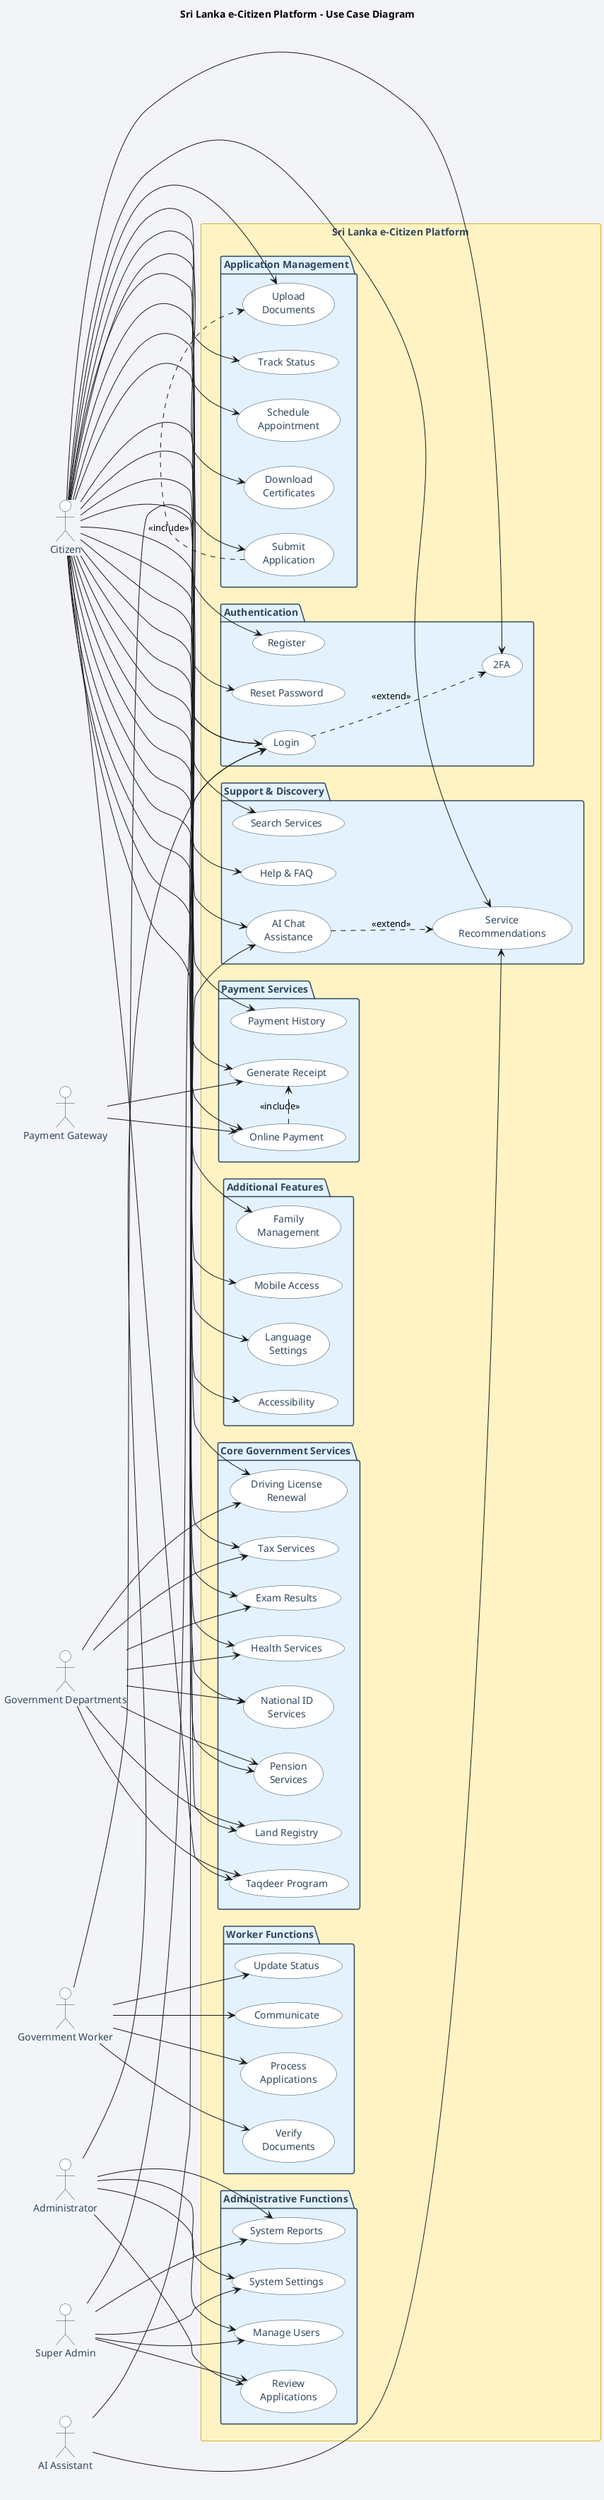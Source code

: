 @startuml usecase-diagram
skinparam backgroundColor #F2F4F7
skinparam defaultTextColor #30475E
skinparam actor {
    BackgroundColor #FFFFFF
    BorderColor #30475E
    FontColor #30475E
}
skinparam usecase {
    BackgroundColor #FFFFFF
    BorderColor #30475E
    FontColor #30475E
}
skinparam package {
    BackgroundColor #E3F2FD
    BorderColor #30475E
    FontColor #30475E
}
skinparam rectangle {
    BackgroundColor #FFF3C4
    BorderColor #D4AF37
    FontColor #30475E
}

title Sri Lanka e-Citizen Platform - Use Case Diagram

' Define Actors - Left side
left to right direction

actor "Citizen" as citizen
actor "AI Assistant" as ai

' Define System Boundary
rectangle "Sri Lanka e-Citizen Platform" {

    ' Top Row - Authentication
    package "Authentication" {
        usecase "Login" as UC001
        usecase "Register" as UC002
        usecase "Reset Password" as UC003
        usecase "2FA" as UC004
    }

    ' Second Row - Core Services
    package "Core Government Services" {
        usecase "National ID\nServices" as UC010
        usecase "Driving License\nRenewal" as UC011
        usecase "Tax Services" as UC012
        usecase "Health Services" as UC013
        usecase "Pension\nServices" as UC014
        usecase "Land Registry" as UC015
        usecase "Exam Results" as UC016
        usecase "Taqdeer Program" as UC017
    }

    ' Third Row - Application Management
    package "Application Management" {
        usecase "Submit\nApplication" as UC020
        usecase "Track Status" as UC021
        usecase "Upload\nDocuments" as UC022
        usecase "Schedule\nAppointment" as UC023
        usecase "Download\nCertificates" as UC024
    }

    ' Fourth Row - Support Services
    package "Support & Discovery" {
        usecase "Search Services" as UC030
        usecase "AI Chat\nAssistance" as UC031
        usecase "Service\nRecommendations" as UC032
        usecase "Help & FAQ" as UC033
    }

    ' Fifth Row - Payment Services
    package "Payment Services" {
        usecase "Online Payment" as UC040
        usecase "Payment History" as UC041
        usecase "Generate Receipt" as UC042
    }

    ' Sixth Row - Administrative Functions
    package "Administrative Functions" {
        usecase "Manage Users" as UC050
        usecase "Review\nApplications" as UC051
        usecase "System Reports" as UC052
        usecase "System Settings" as UC053
    }

    ' Seventh Row - Worker Functions
    package "Worker Functions" {
        usecase "Process\nApplications" as UC060
        usecase "Verify\nDocuments" as UC061
        usecase "Update Status" as UC062
        usecase "Communicate" as UC063
    }

    ' Bottom Row - Family & Accessibility
    package "Additional Features" {
        usecase "Family\nManagement" as UC070
        usecase "Mobile Access" as UC071
        usecase "Language\nSettings" as UC072
        usecase "Accessibility" as UC073
    }
}

' Define Actors - Right side  
actor "Administrator" as admin
actor "Government Worker" as worker
actor "Super Admin" as superadmin

' External Systems - Bottom
actor "Payment Gateway" as payment
actor "Government Departments" as govdept

' Primary User Relationships - Citizen
citizen --> UC001
citizen --> UC002
citizen --> UC003
citizen --> UC004

citizen --> UC010
citizen --> UC011
citizen --> UC012
citizen --> UC013
citizen --> UC014
citizen --> UC015
citizen --> UC016
citizen --> UC017

citizen --> UC020
citizen --> UC021
citizen --> UC022
citizen --> UC023
citizen --> UC024

citizen --> UC030
citizen --> UC031
citizen --> UC032
citizen --> UC033

citizen --> UC040
citizen --> UC041
citizen --> UC042

citizen --> UC070
citizen --> UC071
citizen --> UC072
citizen --> UC073

' AI Assistant Relationships
ai --> UC031
ai --> UC032

' Administrator Relationships
admin --> UC001
admin --> UC050
admin --> UC051
admin --> UC052
admin --> UC053

' Worker Relationships
worker --> UC001
worker --> UC060
worker --> UC061
worker --> UC062
worker --> UC063

' Super Admin Relationships
superadmin --> UC001
superadmin --> UC050
superadmin --> UC051
superadmin --> UC052
superadmin --> UC053

' Payment Gateway Relationships
payment --> UC040
payment --> UC042

' Government Department Relationships
govdept --> UC010
govdept --> UC011
govdept --> UC012
govdept --> UC013
govdept --> UC014
govdept --> UC015
govdept --> UC016
govdept --> UC017

' Key Include Relationships
UC020 .> UC022 : <<include>>
UC040 .> UC042 : <<include>>

' Key Extend Relationships
UC001 ..> UC004 : <<extend>>
UC031 ..> UC032 : <<extend>>

@enduml
